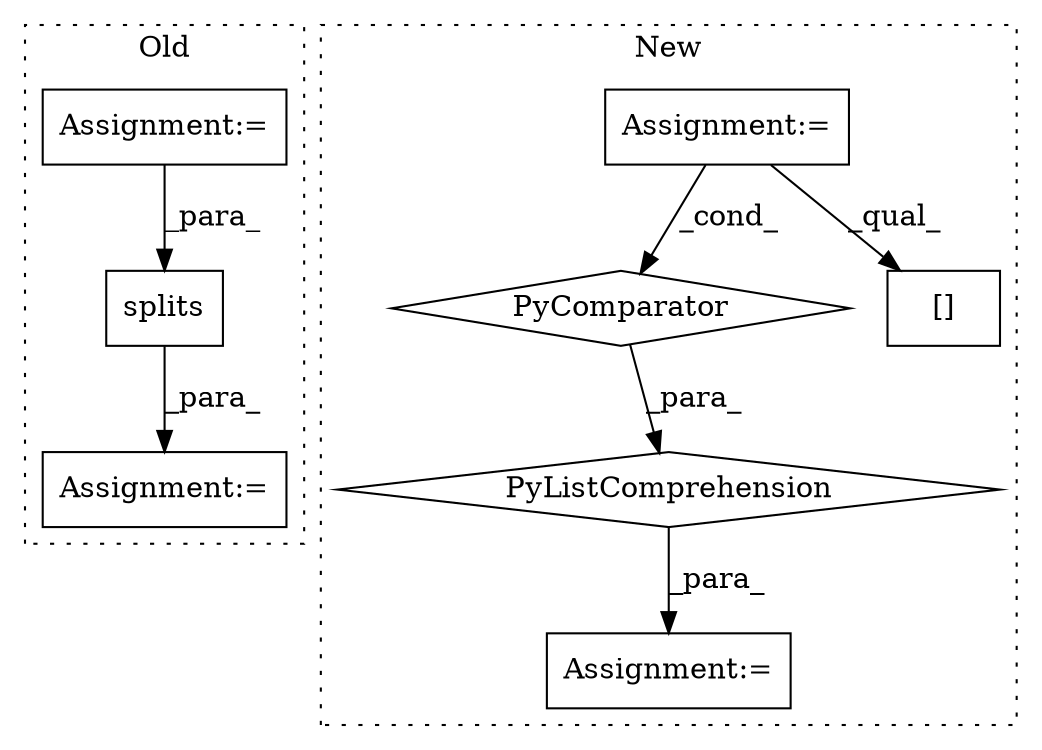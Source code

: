 digraph G {
subgraph cluster0 {
1 [label="splits" a="32" s="811,897" l="12,1" shape="box"];
4 [label="Assignment:=" a="7" s="712" l="1" shape="box"];
5 [label="Assignment:=" a="7" s="794" l="2" shape="box"];
label = "Old";
style="dotted";
}
subgraph cluster1 {
2 [label="PyComparator" a="113" s="1129" l="26" shape="diamond"];
3 [label="PyListComprehension" a="109" s="1015" l="148" shape="diamond"];
6 [label="Assignment:=" a="7" s="530" l="1" shape="box"];
7 [label="[]" a="2" s="840,892" l="51,1" shape="box"];
8 [label="Assignment:=" a="7" s="1003" l="12" shape="box"];
label = "New";
style="dotted";
}
1 -> 5 [label="_para_"];
2 -> 3 [label="_para_"];
3 -> 8 [label="_para_"];
4 -> 1 [label="_para_"];
6 -> 2 [label="_cond_"];
6 -> 7 [label="_qual_"];
}
